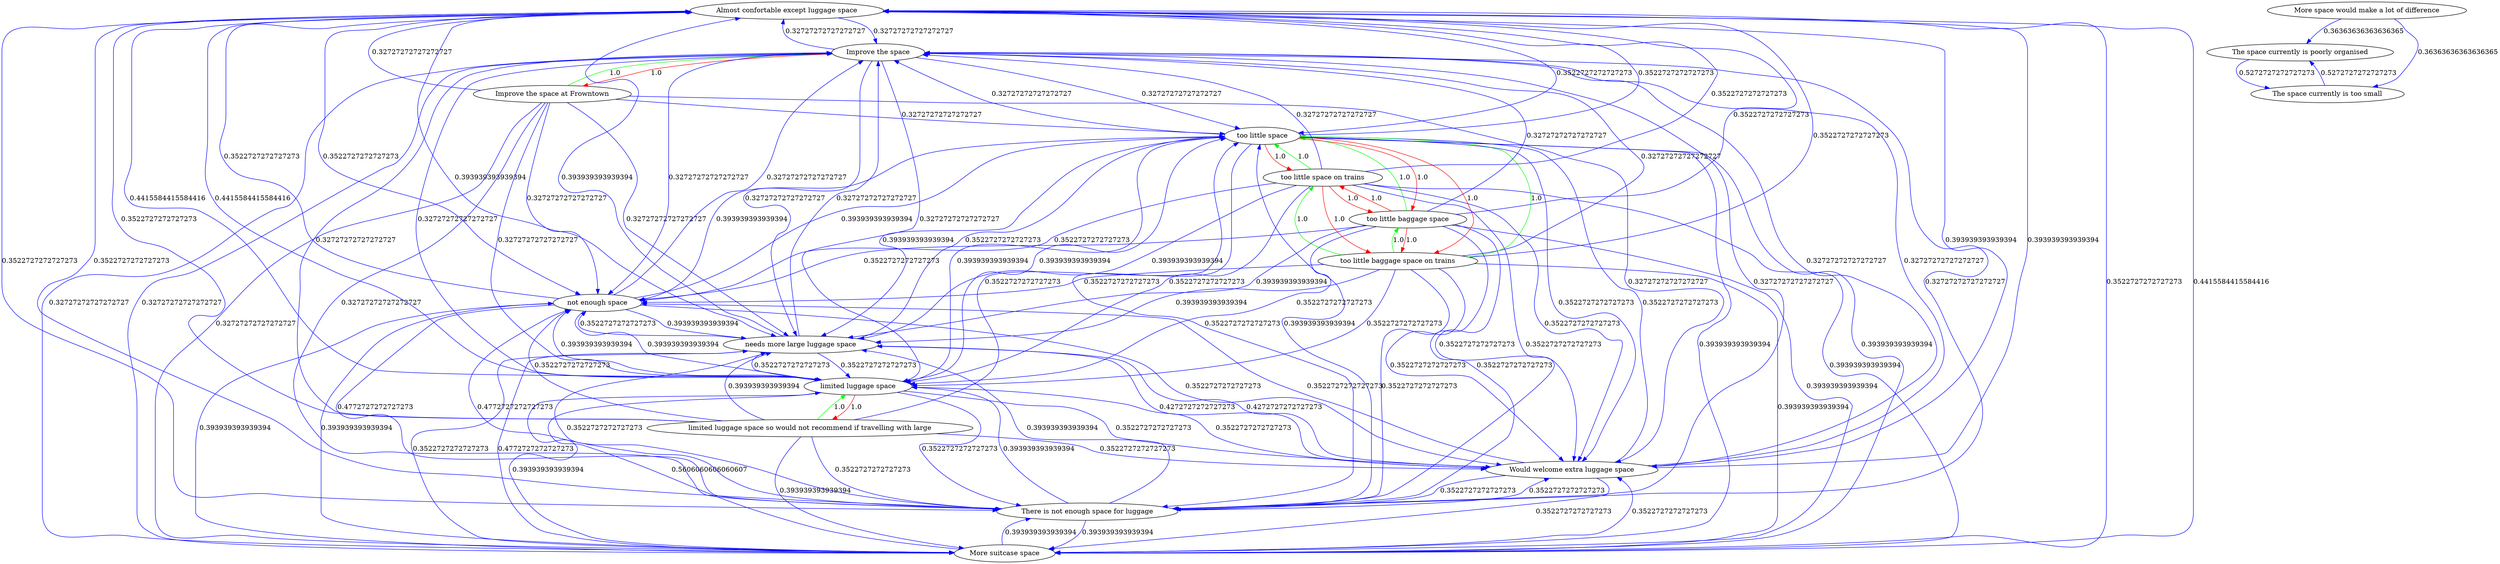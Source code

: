 digraph rawGraph {
"Almost confortable except luggage space";"Improve the space at Frowntown";"Improve the space";"More space would make a lot of difference";"More suitcase space";"The space currently is poorly organised";"The space currently is too small";"There is not enough space for luggage";"Would welcome extra luggage space";"limited luggage space so would not recommend if travelling with large";"limited luggage space";"needs more large luggage space";"not enough space";"too little baggage space on trains";"too little baggage space";"too little space";"too little space on trains";"Improve the space at Frowntown" -> "Improve the space" [label=1.0] [color=green]
"Improve the space" -> "Improve the space at Frowntown" [label=1.0] [color=red]
"More suitcase space" -> "Almost confortable except luggage space" [label=0.4415584415584416] [color=blue]
"Improve the space" -> "More suitcase space" [label=0.32727272727272727] [color=blue]
"More suitcase space" -> "Improve the space" [label=0.32727272727272727] [color=blue]
"More space would make a lot of difference" -> "The space currently is poorly organised" [label=0.36363636363636365] [color=blue]
"More space would make a lot of difference" -> "The space currently is too small" [label=0.36363636363636365] [color=blue]
"The space currently is too small" -> "The space currently is poorly organised" [label=0.5272727272727273] [color=blue]
"The space currently is poorly organised" -> "The space currently is too small" [label=0.5272727272727273] [color=blue]
"More suitcase space" -> "Would welcome extra luggage space" [label=0.3522727272727273] [color=blue]
"Would welcome extra luggage space" -> "Almost confortable except luggage space" [label=0.393939393939394] [color=blue]
"Almost confortable except luggage space" -> "Would welcome extra luggage space" [label=0.393939393939394] [color=blue]
"limited luggage space so would not recommend if travelling with large" -> "limited luggage space" [label=1.0] [color=green]
"limited luggage space" -> "limited luggage space so would not recommend if travelling with large" [label=1.0] [color=red]
"limited luggage space" -> "More suitcase space" [label=0.393939393939394] [color=blue]
"More suitcase space" -> "limited luggage space" [label=0.5606060606060607] [color=blue]
"Would welcome extra luggage space" -> "limited luggage space" [label=0.3522727272727273] [color=blue]
"limited luggage space" -> "Would welcome extra luggage space" [label=0.3522727272727273] [color=blue]
"Almost confortable except luggage space" -> "limited luggage space" [label=0.4415584415584416] [color=blue]
"limited luggage space" -> "Almost confortable except luggage space" [label=0.4415584415584416] [color=blue]
"limited luggage space" -> "Improve the space" [label=0.32727272727272727] [color=blue]
"Improve the space" -> "limited luggage space" [label=0.32727272727272727] [color=blue]
"limited luggage space so would not recommend if travelling with large" -> "More suitcase space" [label=0.393939393939394] [color=blue]
"limited luggage space so would not recommend if travelling with large" -> "Would welcome extra luggage space" [label=0.3522727272727273] [color=blue]
"limited luggage space so would not recommend if travelling with large" -> "Almost confortable except luggage space" [label=0.3522727272727273] [color=blue]
"needs more large luggage space" -> "More suitcase space" [label=0.3522727272727273] [color=blue]
"More suitcase space" -> "needs more large luggage space" [label=0.4772727272727273] [color=blue]
"needs more large luggage space" -> "Would welcome extra luggage space" [label=0.4272727272727273] [color=blue]
"Would welcome extra luggage space" -> "needs more large luggage space" [label=0.4272727272727273] [color=blue]
"Almost confortable except luggage space" -> "needs more large luggage space" [label=0.393939393939394] [color=blue]
"needs more large luggage space" -> "Almost confortable except luggage space" [label=0.393939393939394] [color=blue]
"needs more large luggage space" -> "limited luggage space" [label=0.3522727272727273] [color=blue]
"limited luggage space" -> "needs more large luggage space" [label=0.3522727272727273] [color=blue]
"limited luggage space so would not recommend if travelling with large" -> "needs more large luggage space" [label=0.393939393939394] [color=blue]
"not enough space" -> "More suitcase space" [label=0.393939393939394] [color=blue]
"More suitcase space" -> "not enough space" [label=0.393939393939394] [color=blue]
"limited luggage space" -> "not enough space" [label=0.393939393939394] [color=blue]
"not enough space" -> "limited luggage space" [label=0.393939393939394] [color=blue]
"not enough space" -> "There is not enough space for luggage" [label=0.4772727272727273] [color=blue]
"There is not enough space for luggage" -> "not enough space" [label=0.4772727272727273] [color=blue]
"Improve the space" -> "not enough space" [label=0.32727272727272727] [color=blue]
"not enough space" -> "Improve the space" [label=0.32727272727272727] [color=blue]
"too little baggage space on trains" -> "too little baggage space" [label=1.0] [color=green]
"too little baggage space" -> "too little space" [label=1.0] [color=green]
"too little baggage space on trains" -> "too little space on trains" [label=1.0] [color=green]
"too little space on trains" -> "too little space" [label=1.0] [color=green]
"too little baggage space on trains" -> "too little space" [label=1.0] [color=green]
"too little baggage space" -> "too little baggage space on trains" [label=1.0] [color=red]
"too little baggage space" -> "too little space on trains" [label=1.0] [color=red]
"too little space" -> "too little baggage space on trains" [label=1.0] [color=red]
"too little space" -> "too little baggage space" [label=1.0] [color=red]
"too little space" -> "too little space on trains" [label=1.0] [color=red]
"too little space on trains" -> "too little baggage space on trains" [label=1.0] [color=red]
"too little space on trains" -> "too little baggage space" [label=1.0] [color=red]
"More suitcase space" -> "too little space" [label=0.393939393939394] [color=blue]
"too little space" -> "More suitcase space" [label=0.393939393939394] [color=blue]
"too little space" -> "not enough space" [label=0.393939393939394] [color=blue]
"not enough space" -> "too little space" [label=0.393939393939394] [color=blue]
"too little space" -> "limited luggage space" [label=0.393939393939394] [color=blue]
"limited luggage space" -> "too little space" [label=0.393939393939394] [color=blue]
"Improve the space" -> "too little space" [label=0.32727272727272727] [color=blue]
"too little space" -> "Improve the space" [label=0.32727272727272727] [color=blue]
"too little baggage space on trains" -> "More suitcase space" [label=0.393939393939394] [color=blue]
"too little baggage space" -> "More suitcase space" [label=0.393939393939394] [color=blue]
"too little space on trains" -> "More suitcase space" [label=0.393939393939394] [color=blue]
"Almost confortable except luggage space" -> "More suitcase space" [label=0.3522727272727273] [color=blue]
"Almost confortable except luggage space" -> "not enough space" [label=0.3522727272727273] [color=blue]
"Almost confortable except luggage space" -> "too little space" [label=0.3522727272727273] [color=blue]
"Almost confortable except luggage space" -> "Improve the space" [label=0.32727272727272727] [color=blue]
"Improve the space at Frowntown" -> "More suitcase space" [label=0.32727272727272727] [color=blue]
"Improve the space at Frowntown" -> "not enough space" [label=0.32727272727272727] [color=blue]
"Improve the space at Frowntown" -> "too little space" [label=0.32727272727272727] [color=blue]
"Improve the space at Frowntown" -> "limited luggage space" [label=0.32727272727272727] [color=blue]
"Improve the space" -> "needs more large luggage space" [label=0.32727272727272727] [color=blue]
"Improve the space" -> "Would welcome extra luggage space" [label=0.32727272727272727] [color=blue]
"Improve the space" -> "Almost confortable except luggage space" [label=0.32727272727272727] [color=blue]
"Improve the space" -> "There is not enough space for luggage" [label=0.32727272727272727] [color=blue]
"More suitcase space" -> "There is not enough space for luggage" [label=0.393939393939394] [color=blue]
"There is not enough space for luggage" -> "More suitcase space" [label=0.393939393939394] [color=blue]
"There is not enough space for luggage" -> "too little space" [label=0.393939393939394] [color=blue]
"There is not enough space for luggage" -> "limited luggage space" [label=0.393939393939394] [color=blue]
"There is not enough space for luggage" -> "Improve the space" [label=0.32727272727272727] [color=blue]
"Would welcome extra luggage space" -> "More suitcase space" [label=0.3522727272727273] [color=blue]
"Would welcome extra luggage space" -> "not enough space" [label=0.3522727272727273] [color=blue]
"Would welcome extra luggage space" -> "too little space" [label=0.3522727272727273] [color=blue]
"Would welcome extra luggage space" -> "Improve the space" [label=0.32727272727272727] [color=blue]
"limited luggage space so would not recommend if travelling with large" -> "not enough space" [label=0.3522727272727273] [color=blue]
"limited luggage space so would not recommend if travelling with large" -> "too little space" [label=0.3522727272727273] [color=blue]
"limited luggage space so would not recommend if travelling with large" -> "There is not enough space for luggage" [label=0.3522727272727273] [color=blue]
"limited luggage space so would not recommend if travelling with large" -> "Improve the space" [label=0.32727272727272727] [color=blue]
"limited luggage space" -> "There is not enough space for luggage" [label=0.3522727272727273] [color=blue]
"needs more large luggage space" -> "not enough space" [label=0.3522727272727273] [color=blue]
"needs more large luggage space" -> "too little space" [label=0.3522727272727273] [color=blue]
"needs more large luggage space" -> "There is not enough space for luggage" [label=0.3522727272727273] [color=blue]
"needs more large luggage space" -> "Improve the space" [label=0.32727272727272727] [color=blue]
"not enough space" -> "needs more large luggage space" [label=0.393939393939394] [color=blue]
"not enough space" -> "Would welcome extra luggage space" [label=0.3522727272727273] [color=blue]
"not enough space" -> "Almost confortable except luggage space" [label=0.3522727272727273] [color=blue]
"too little baggage space on trains" -> "needs more large luggage space" [label=0.393939393939394] [color=blue]
"too little baggage space on trains" -> "Would welcome extra luggage space" [label=0.3522727272727273] [color=blue]
"too little baggage space on trains" -> "not enough space" [label=0.3522727272727273] [color=blue]
"too little baggage space on trains" -> "Almost confortable except luggage space" [label=0.3522727272727273] [color=blue]
"too little baggage space on trains" -> "limited luggage space" [label=0.3522727272727273] [color=blue]
"too little baggage space on trains" -> "There is not enough space for luggage" [label=0.3522727272727273] [color=blue]
"too little baggage space on trains" -> "Improve the space" [label=0.32727272727272727] [color=blue]
"too little baggage space" -> "needs more large luggage space" [label=0.393939393939394] [color=blue]
"too little baggage space" -> "Would welcome extra luggage space" [label=0.3522727272727273] [color=blue]
"too little baggage space" -> "not enough space" [label=0.3522727272727273] [color=blue]
"too little baggage space" -> "Almost confortable except luggage space" [label=0.3522727272727273] [color=blue]
"too little baggage space" -> "limited luggage space" [label=0.3522727272727273] [color=blue]
"too little baggage space" -> "There is not enough space for luggage" [label=0.3522727272727273] [color=blue]
"too little baggage space" -> "Improve the space" [label=0.32727272727272727] [color=blue]
"too little space" -> "needs more large luggage space" [label=0.393939393939394] [color=blue]
"too little space" -> "Would welcome extra luggage space" [label=0.3522727272727273] [color=blue]
"too little space" -> "Almost confortable except luggage space" [label=0.3522727272727273] [color=blue]
"too little space" -> "There is not enough space for luggage" [label=0.3522727272727273] [color=blue]
"too little space on trains" -> "needs more large luggage space" [label=0.393939393939394] [color=blue]
"too little space on trains" -> "Would welcome extra luggage space" [label=0.3522727272727273] [color=blue]
"too little space on trains" -> "not enough space" [label=0.3522727272727273] [color=blue]
"too little space on trains" -> "Almost confortable except luggage space" [label=0.3522727272727273] [color=blue]
"too little space on trains" -> "limited luggage space" [label=0.3522727272727273] [color=blue]
"too little space on trains" -> "There is not enough space for luggage" [label=0.3522727272727273] [color=blue]
"too little space on trains" -> "Improve the space" [label=0.32727272727272727] [color=blue]
"Almost confortable except luggage space" -> "There is not enough space for luggage" [label=0.3522727272727273] [color=blue]
"Improve the space at Frowntown" -> "needs more large luggage space" [label=0.32727272727272727] [color=blue]
"Improve the space at Frowntown" -> "Would welcome extra luggage space" [label=0.32727272727272727] [color=blue]
"Improve the space at Frowntown" -> "Almost confortable except luggage space" [label=0.32727272727272727] [color=blue]
"Improve the space at Frowntown" -> "There is not enough space for luggage" [label=0.32727272727272727] [color=blue]
"There is not enough space for luggage" -> "needs more large luggage space" [label=0.393939393939394] [color=blue]
"There is not enough space for luggage" -> "Would welcome extra luggage space" [label=0.3522727272727273] [color=blue]
"There is not enough space for luggage" -> "Almost confortable except luggage space" [label=0.3522727272727273] [color=blue]
"Would welcome extra luggage space" -> "There is not enough space for luggage" [label=0.3522727272727273] [color=blue]
}